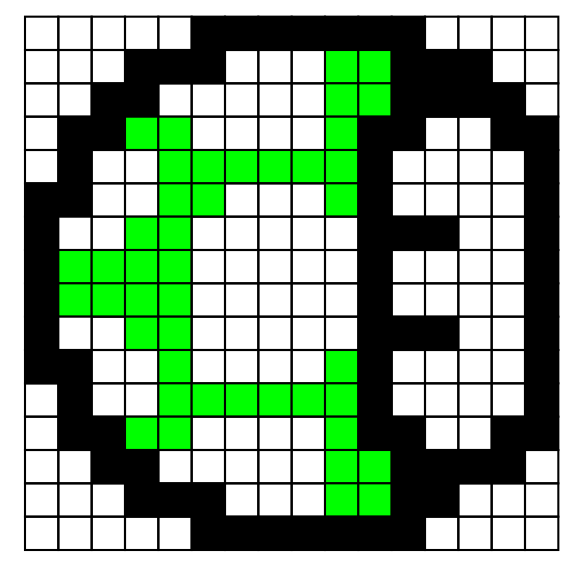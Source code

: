 digraph structs {
	node [shape=plaintext]
	struct3 [label=<<TABLE BORDER="0" CELLBORDER="1" CELLSPACING="0" CELLPADDING="7">
    
<TR>
<TD></TD> 
<TD></TD> 
<TD></TD> 
<TD></TD> 
<TD></TD> 
<TD bgcolor="#000000"></TD> 
<TD bgcolor="#000000"></TD> 
<TD bgcolor="#000000"></TD> 
<TD bgcolor="#000000"></TD> 
<TD bgcolor="#000000"></TD> 
<TD bgcolor="#000000"></TD> 
<TD bgcolor="#000000"></TD> 
<TD></TD> 
<TD></TD> 
<TD></TD> 
<TD></TD> 
</TR>
<TR>
<TD></TD> 
<TD></TD> 
<TD></TD> 
<TD bgcolor="#000000"></TD> 
<TD bgcolor="#000000"></TD> 
<TD bgcolor="#000000"></TD> 
<TD></TD> 
<TD></TD> 
<TD></TD> 
<TD bgcolor="#00FF00"></TD> 
<TD bgcolor="#00FF00"></TD> 
<TD bgcolor="#000000"></TD> 
<TD bgcolor="#000000"></TD> 
<TD bgcolor="#000000"></TD> 
<TD></TD> 
<TD></TD> 
</TR>
<TR>
<TD></TD> 
<TD></TD> 
<TD bgcolor="#000000"></TD> 
<TD bgcolor="#000000"></TD> 
<TD></TD> 
<TD></TD> 
<TD></TD> 
<TD></TD> 
<TD></TD> 
<TD bgcolor="#00FF00"></TD> 
<TD bgcolor="#00FF00"></TD> 
<TD bgcolor="#000000"></TD> 
<TD bgcolor="#000000"></TD> 
<TD bgcolor="#000000"></TD> 
<TD bgcolor="#000000"></TD> 
<TD></TD> 
</TR>
<TR>
<TD></TD> 
<TD bgcolor="#000000"></TD> 
<TD bgcolor="#000000"></TD> 
<TD bgcolor="#00FF00"></TD> 
<TD bgcolor="#00FF00"></TD> 
<TD></TD> 
<TD></TD> 
<TD></TD> 
<TD></TD> 
<TD bgcolor="#00FF00"></TD> 
<TD bgcolor="#000000"></TD> 
<TD bgcolor="#000000"></TD> 
<TD></TD> 
<TD></TD> 
<TD bgcolor="#000000"></TD> 
<TD bgcolor="#000000"></TD> 
</TR>
<TR>
<TD></TD> 
<TD bgcolor="#000000"></TD> 
<TD></TD> 
<TD></TD> 
<TD bgcolor="#00FF00"></TD> 
<TD bgcolor="#00FF00"></TD> 
<TD bgcolor="#00FF00"></TD> 
<TD bgcolor="#00FF00"></TD> 
<TD bgcolor="#00FF00"></TD> 
<TD bgcolor="#00FF00"></TD> 
<TD bgcolor="#000000"></TD> 
<TD></TD> 
<TD></TD> 
<TD></TD> 
<TD></TD> 
<TD bgcolor="#000000"></TD> 
</TR>
<TR>
<TD bgcolor="#000000"></TD> 
<TD bgcolor="#000000"></TD> 
<TD></TD> 
<TD></TD> 
<TD bgcolor="#00FF00"></TD> 
<TD bgcolor="#00FF00"></TD> 
<TD></TD> 
<TD></TD> 
<TD></TD> 
<TD bgcolor="#00FF00"></TD> 
<TD bgcolor="#000000"></TD> 
<TD></TD> 
<TD></TD> 
<TD></TD> 
<TD></TD> 
<TD bgcolor="#000000"></TD> 
</TR>
<TR>
<TD bgcolor="#000000"></TD> 
<TD bgcolor="#FFFFFF"></TD> 
<TD></TD> 
<TD bgcolor="#00FF00"></TD> 
<TD bgcolor="#00FF00"></TD> 
<TD></TD> 
<TD></TD> 
<TD></TD> 
<TD></TD> 
<TD></TD> 
<TD bgcolor="#000000"></TD> 
<TD bgcolor="#000000"></TD> 
<TD bgcolor="#000000"></TD> 
<TD></TD> 
<TD></TD> 
<TD bgcolor="#000000"></TD> 
</TR>
<TR>
<TD bgcolor="#000000"></TD> 
<TD bgcolor="#00FF00"></TD> 
<TD bgcolor="#00FF00"></TD> 
<TD bgcolor="#00FF00"></TD> 
<TD bgcolor="#00FF00"></TD> 
<TD></TD> 
<TD></TD> 
<TD></TD> 
<TD></TD> 
<TD></TD> 
<TD bgcolor="#000000"></TD> 
<TD></TD> 
<TD></TD> 
<TD></TD> 
<TD></TD> 
<TD bgcolor="#000000"></TD> 
</TR>
<TR>
<TD bgcolor="#000000"></TD> 
<TD bgcolor="#00FF00"></TD> 
<TD bgcolor="#00FF00"></TD> 
<TD bgcolor="#00FF00"></TD> 
<TD bgcolor="#00FF00"></TD> 
<TD></TD> 
<TD></TD> 
<TD></TD> 
<TD></TD> 
<TD></TD> 
<TD bgcolor="#000000"></TD> 
<TD></TD> 
<TD></TD> 
<TD></TD> 
<TD></TD> 
<TD bgcolor="#000000"></TD> 
</TR>
<TR>
<TD bgcolor="#000000"></TD> 
<TD bgcolor="#FFFFFF"></TD> 
<TD></TD> 
<TD bgcolor="#00FF00"></TD> 
<TD bgcolor="#00FF00"></TD> 
<TD></TD> 
<TD></TD> 
<TD></TD> 
<TD></TD> 
<TD></TD> 
<TD bgcolor="#000000"></TD> 
<TD bgcolor="#000000"></TD> 
<TD bgcolor="#000000"></TD> 
<TD></TD> 
<TD></TD> 
<TD bgcolor="#000000"></TD> 
</TR>
<TR>
<TD bgcolor="#000000"></TD> 
<TD bgcolor="#000000"></TD> 
<TD></TD> 
<TD></TD> 
<TD bgcolor="#00FF00"></TD> 
<TD></TD> 
<TD></TD> 
<TD></TD> 
<TD></TD> 
<TD bgcolor="#00FF00"></TD> 
<TD bgcolor="#000000"></TD> 
<TD></TD> 
<TD></TD> 
<TD></TD> 
<TD></TD> 
<TD bgcolor="#000000"></TD> 
</TR>
<TR>
<TD></TD> 
<TD bgcolor="#000000"></TD> 
<TD></TD> 
<TD></TD> 
<TD bgcolor="#00FF00"></TD> 
<TD bgcolor="#00FF00"></TD> 
<TD bgcolor="#00FF00"></TD> 
<TD bgcolor="#00FF00"></TD> 
<TD bgcolor="#00FF00"></TD> 
<TD bgcolor="#00FF00"></TD> 
<TD bgcolor="#000000"></TD> 
<TD></TD> 
<TD></TD> 
<TD></TD> 
<TD></TD> 
<TD bgcolor="#000000"></TD> 
</TR>
<TR>
<TD></TD> 
<TD bgcolor="#000000"></TD> 
<TD bgcolor="#000000"></TD> 
<TD bgcolor="#00FF00"></TD> 
<TD bgcolor="#00FF00"></TD> 
<TD></TD> 
<TD></TD> 
<TD></TD> 
<TD></TD> 
<TD bgcolor="#00FF00"></TD> 
<TD bgcolor="#000000"></TD> 
<TD bgcolor="#000000"></TD> 
<TD></TD> 
<TD></TD> 
<TD bgcolor="#000000"></TD> 
<TD bgcolor="#000000"></TD> 
</TR>
<TR>
<TD></TD> 
<TD></TD> 
<TD bgcolor="#000000"></TD> 
<TD bgcolor="#000000"></TD> 
<TD></TD> 
<TD></TD> 
<TD></TD> 
<TD></TD> 
<TD></TD> 
<TD bgcolor="#00FF00"></TD> 
<TD bgcolor="#00FF00"></TD> 
<TD bgcolor="#000000"></TD> 
<TD bgcolor="#000000"></TD> 
<TD bgcolor="#000000"></TD> 
<TD bgcolor="#000000"></TD> 
<TD></TD> 
</TR>
<TR>
<TD></TD> 
<TD></TD> 
<TD></TD> 
<TD bgcolor="#000000"></TD> 
<TD bgcolor="#000000"></TD> 
<TD bgcolor="#000000"></TD> 
<TD></TD> 
<TD></TD> 
<TD></TD> 
<TD bgcolor="#00FF00"></TD> 
<TD bgcolor="#00FF00"></TD> 
<TD bgcolor="#000000"></TD> 
<TD bgcolor="#000000"></TD> 
<TD></TD> 
<TD></TD> 
<TD></TD> 
</TR>
<TR>
<TD></TD> 
<TD></TD> 
<TD></TD> 
<TD></TD> 
<TD></TD> 
<TD bgcolor="#000000"></TD> 
<TD bgcolor="#000000"></TD> 
<TD bgcolor="#000000"></TD> 
<TD bgcolor="#000000"></TD> 
<TD bgcolor="#000000"></TD> 
<TD bgcolor="#000000"></TD> 
<TD bgcolor="#000000"></TD> 
<TD></TD> 
<TD></TD> 
<TD></TD> 
<TD></TD> 
</TR>
</TABLE>>]}